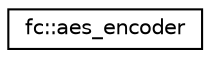 digraph "Graphical Class Hierarchy"
{
  edge [fontname="Helvetica",fontsize="10",labelfontname="Helvetica",labelfontsize="10"];
  node [fontname="Helvetica",fontsize="10",shape=record];
  rankdir="LR";
  Node0 [label="fc::aes_encoder",height=0.2,width=0.4,color="black", fillcolor="white", style="filled",URL="$classfc_1_1aes__encoder.html"];
}
